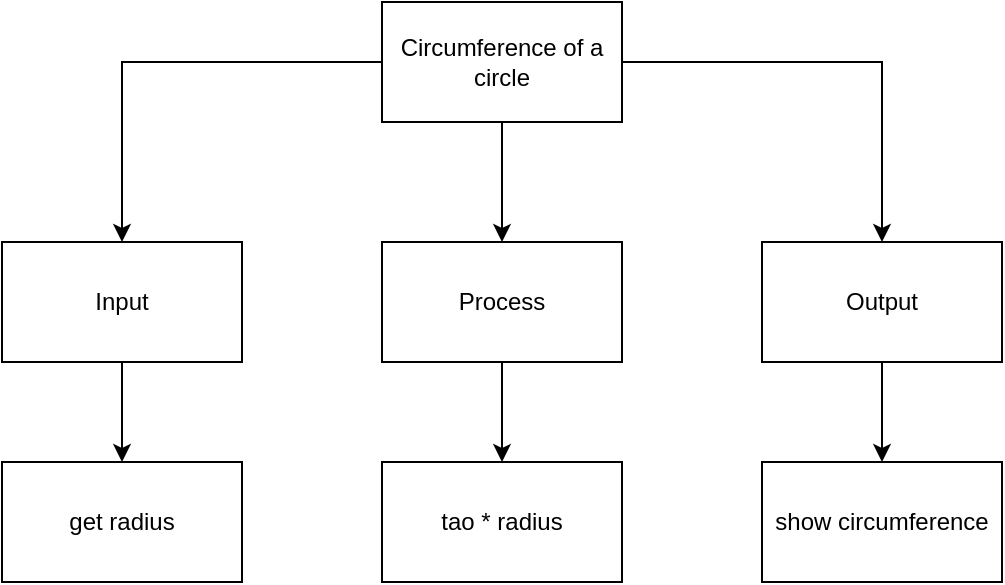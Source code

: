 <mxfile><diagram id="LrxoDFgAIEfVk84S4APN" name="Page-1"><mxGraphModel dx="755" dy="527" grid="1" gridSize="10" guides="1" tooltips="1" connect="1" arrows="1" fold="1" page="1" pageScale="1" pageWidth="827" pageHeight="1169" math="0" shadow="0"><root><mxCell id="0"/><mxCell id="1" parent="0"/><mxCell id="6" style="edgeStyle=none;html=1;" edge="1" parent="1" source="2" target="3"><mxGeometry relative="1" as="geometry"/></mxCell><mxCell id="7" style="edgeStyle=orthogonalEdgeStyle;html=1;entryX=0.5;entryY=0;entryDx=0;entryDy=0;rounded=0;" edge="1" parent="1" source="2" target="4"><mxGeometry relative="1" as="geometry"/></mxCell><mxCell id="8" style="edgeStyle=orthogonalEdgeStyle;rounded=0;html=1;" edge="1" parent="1" source="2" target="5"><mxGeometry relative="1" as="geometry"/></mxCell><mxCell id="2" value="Circumference of a circle" style="rounded=0;whiteSpace=wrap;html=1;" parent="1" vertex="1"><mxGeometry x="330" y="40" width="120" height="60" as="geometry"/></mxCell><mxCell id="12" style="edgeStyle=orthogonalEdgeStyle;rounded=0;html=1;" edge="1" parent="1" source="3" target="11"><mxGeometry relative="1" as="geometry"/></mxCell><mxCell id="3" value="Process" style="rounded=0;whiteSpace=wrap;html=1;" vertex="1" parent="1"><mxGeometry x="330" y="160" width="120" height="60" as="geometry"/></mxCell><mxCell id="10" style="edgeStyle=orthogonalEdgeStyle;rounded=0;html=1;" edge="1" parent="1" source="4" target="9"><mxGeometry relative="1" as="geometry"/></mxCell><mxCell id="4" value="Input" style="rounded=0;whiteSpace=wrap;html=1;" vertex="1" parent="1"><mxGeometry x="140" y="160" width="120" height="60" as="geometry"/></mxCell><mxCell id="14" style="edgeStyle=orthogonalEdgeStyle;rounded=0;html=1;" edge="1" parent="1" source="5" target="13"><mxGeometry relative="1" as="geometry"/></mxCell><mxCell id="5" value="Output" style="rounded=0;whiteSpace=wrap;html=1;" vertex="1" parent="1"><mxGeometry x="520" y="160" width="120" height="60" as="geometry"/></mxCell><mxCell id="9" value="get radius" style="rounded=0;whiteSpace=wrap;html=1;" vertex="1" parent="1"><mxGeometry x="140" y="270" width="120" height="60" as="geometry"/></mxCell><mxCell id="11" value="tao * radius" style="rounded=0;whiteSpace=wrap;html=1;" vertex="1" parent="1"><mxGeometry x="330" y="270" width="120" height="60" as="geometry"/></mxCell><mxCell id="13" value="show circumference" style="rounded=0;whiteSpace=wrap;html=1;" vertex="1" parent="1"><mxGeometry x="520" y="270" width="120" height="60" as="geometry"/></mxCell></root></mxGraphModel></diagram></mxfile>